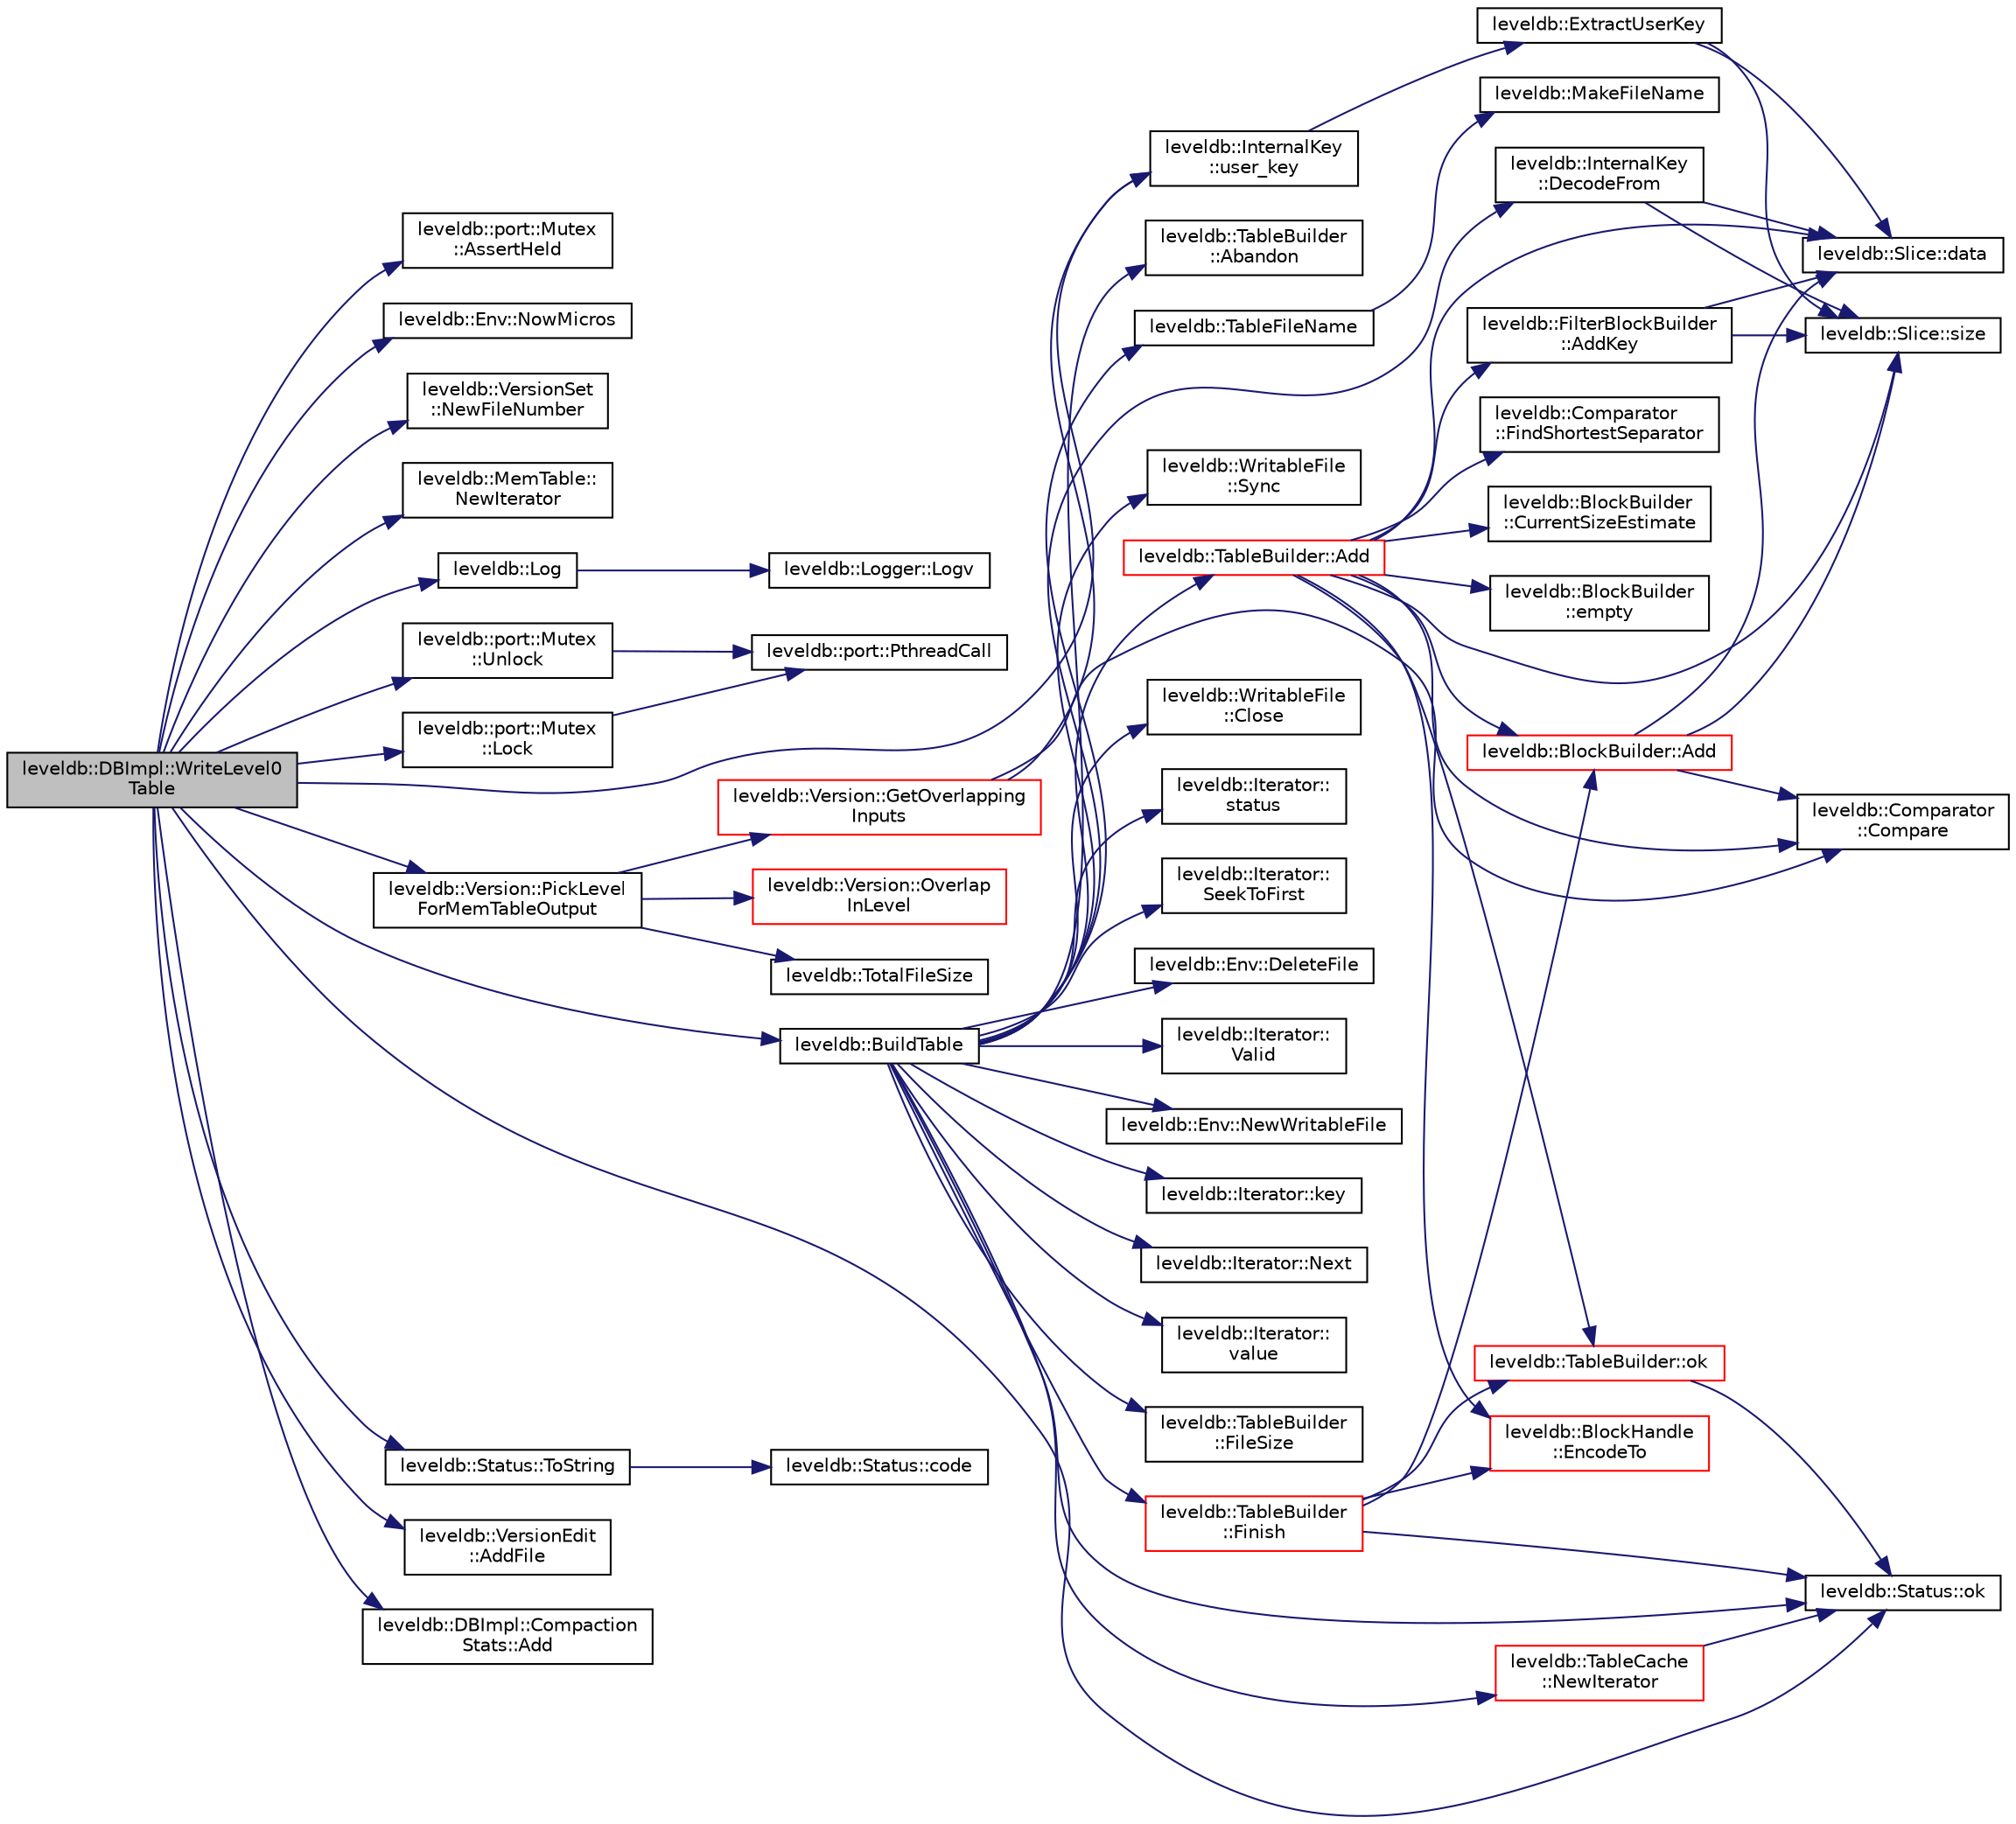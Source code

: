 digraph "leveldb::DBImpl::WriteLevel0Table"
{
  edge [fontname="Helvetica",fontsize="10",labelfontname="Helvetica",labelfontsize="10"];
  node [fontname="Helvetica",fontsize="10",shape=record];
  rankdir="LR";
  Node1 [label="leveldb::DBImpl::WriteLevel0\lTable",height=0.2,width=0.4,color="black", fillcolor="grey75", style="filled" fontcolor="black"];
  Node1 -> Node2 [color="midnightblue",fontsize="10",style="solid",fontname="Helvetica"];
  Node2 [label="leveldb::port::Mutex\l::AssertHeld",height=0.2,width=0.4,color="black", fillcolor="white", style="filled",URL="$classleveldb_1_1port_1_1_mutex.html#a9793393529f59bbb4adaf152bbbab42c"];
  Node1 -> Node3 [color="midnightblue",fontsize="10",style="solid",fontname="Helvetica"];
  Node3 [label="leveldb::Env::NowMicros",height=0.2,width=0.4,color="black", fillcolor="white", style="filled",URL="$classleveldb_1_1_env.html#a988062bcd558ac02c62522ac2c8aa39f"];
  Node1 -> Node4 [color="midnightblue",fontsize="10",style="solid",fontname="Helvetica"];
  Node4 [label="leveldb::VersionSet\l::NewFileNumber",height=0.2,width=0.4,color="black", fillcolor="white", style="filled",URL="$classleveldb_1_1_version_set.html#ac4086c848479e74c1d9eb95e250e7167"];
  Node1 -> Node5 [color="midnightblue",fontsize="10",style="solid",fontname="Helvetica"];
  Node5 [label="leveldb::MemTable::\lNewIterator",height=0.2,width=0.4,color="black", fillcolor="white", style="filled",URL="$classleveldb_1_1_mem_table.html#a396b8ba5e2ea0de25b666026f3b9235f"];
  Node1 -> Node6 [color="midnightblue",fontsize="10",style="solid",fontname="Helvetica"];
  Node6 [label="leveldb::Log",height=0.2,width=0.4,color="black", fillcolor="white", style="filled",URL="$namespaceleveldb.html#aeba9623ceee38be99bed2bc1ae082954"];
  Node6 -> Node7 [color="midnightblue",fontsize="10",style="solid",fontname="Helvetica"];
  Node7 [label="leveldb::Logger::Logv",height=0.2,width=0.4,color="black", fillcolor="white", style="filled",URL="$classleveldb_1_1_logger.html#a408e238a0028a45e9cc7aec6ad2277c5"];
  Node1 -> Node8 [color="midnightblue",fontsize="10",style="solid",fontname="Helvetica"];
  Node8 [label="leveldb::port::Mutex\l::Unlock",height=0.2,width=0.4,color="black", fillcolor="white", style="filled",URL="$classleveldb_1_1port_1_1_mutex.html#a9d69a21c53dad7732b2006acf87f006b"];
  Node8 -> Node9 [color="midnightblue",fontsize="10",style="solid",fontname="Helvetica"];
  Node9 [label="leveldb::port::PthreadCall",height=0.2,width=0.4,color="black", fillcolor="white", style="filled",URL="$namespaceleveldb_1_1port.html#a614e0b6f0b21d697fe4001dbe3d8798b"];
  Node1 -> Node10 [color="midnightblue",fontsize="10",style="solid",fontname="Helvetica"];
  Node10 [label="leveldb::BuildTable",height=0.2,width=0.4,color="black", fillcolor="white", style="filled",URL="$namespaceleveldb.html#a10e102da98819e1a1f9b254241482e65"];
  Node10 -> Node11 [color="midnightblue",fontsize="10",style="solid",fontname="Helvetica"];
  Node11 [label="leveldb::Iterator::\lSeekToFirst",height=0.2,width=0.4,color="black", fillcolor="white", style="filled",URL="$classleveldb_1_1_iterator.html#a3594967cf26ddf1d37c7b886bb48627e"];
  Node10 -> Node12 [color="midnightblue",fontsize="10",style="solid",fontname="Helvetica"];
  Node12 [label="leveldb::TableFileName",height=0.2,width=0.4,color="black", fillcolor="white", style="filled",URL="$namespaceleveldb.html#ac9107e52d0ead114d749dc4b06dfd3ec"];
  Node12 -> Node13 [color="midnightblue",fontsize="10",style="solid",fontname="Helvetica"];
  Node13 [label="leveldb::MakeFileName",height=0.2,width=0.4,color="black", fillcolor="white", style="filled",URL="$namespaceleveldb.html#a96df2d1ac438f65a90ba02abdb8eed3b"];
  Node10 -> Node14 [color="midnightblue",fontsize="10",style="solid",fontname="Helvetica"];
  Node14 [label="leveldb::Iterator::\lValid",height=0.2,width=0.4,color="black", fillcolor="white", style="filled",URL="$classleveldb_1_1_iterator.html#a38614978bfa0586327b8e237bcb46012"];
  Node10 -> Node15 [color="midnightblue",fontsize="10",style="solid",fontname="Helvetica"];
  Node15 [label="leveldb::Env::NewWritableFile",height=0.2,width=0.4,color="black", fillcolor="white", style="filled",URL="$classleveldb_1_1_env.html#a4566194f3e82fede425fdb5bb355f7de"];
  Node10 -> Node16 [color="midnightblue",fontsize="10",style="solid",fontname="Helvetica"];
  Node16 [label="leveldb::Status::ok",height=0.2,width=0.4,color="black", fillcolor="white", style="filled",URL="$classleveldb_1_1_status.html#ab31e89a858c766716e3dc952be857c65"];
  Node10 -> Node17 [color="midnightblue",fontsize="10",style="solid",fontname="Helvetica"];
  Node17 [label="leveldb::InternalKey\l::DecodeFrom",height=0.2,width=0.4,color="black", fillcolor="white", style="filled",URL="$classleveldb_1_1_internal_key.html#a5a8c9bced0ba968b6b62d91cfb19a82a"];
  Node17 -> Node18 [color="midnightblue",fontsize="10",style="solid",fontname="Helvetica"];
  Node18 [label="leveldb::Slice::data",height=0.2,width=0.4,color="black", fillcolor="white", style="filled",URL="$classleveldb_1_1_slice.html#aa64861043d9deee6889461bf0593cf73"];
  Node17 -> Node19 [color="midnightblue",fontsize="10",style="solid",fontname="Helvetica"];
  Node19 [label="leveldb::Slice::size",height=0.2,width=0.4,color="black", fillcolor="white", style="filled",URL="$classleveldb_1_1_slice.html#a947d3173f04f8a30553e89046daf91d5"];
  Node10 -> Node20 [color="midnightblue",fontsize="10",style="solid",fontname="Helvetica"];
  Node20 [label="leveldb::Iterator::key",height=0.2,width=0.4,color="black", fillcolor="white", style="filled",URL="$classleveldb_1_1_iterator.html#ad17feced6e24a1b21db5ae6940c1f220"];
  Node10 -> Node21 [color="midnightblue",fontsize="10",style="solid",fontname="Helvetica"];
  Node21 [label="leveldb::Iterator::Next",height=0.2,width=0.4,color="black", fillcolor="white", style="filled",URL="$classleveldb_1_1_iterator.html#aea54a5ca7eb942eb15770820529410e7"];
  Node10 -> Node22 [color="midnightblue",fontsize="10",style="solid",fontname="Helvetica"];
  Node22 [label="leveldb::TableBuilder::Add",height=0.2,width=0.4,color="red", fillcolor="white", style="filled",URL="$classleveldb_1_1_table_builder.html#a37bd347cb6340215475ac9b42dc19d10"];
  Node22 -> Node23 [color="midnightblue",fontsize="10",style="solid",fontname="Helvetica"];
  Node23 [label="leveldb::TableBuilder::ok",height=0.2,width=0.4,color="red", fillcolor="white", style="filled",URL="$classleveldb_1_1_table_builder.html#a1b57e9d89105a147dbebece1fb0a0bb4"];
  Node23 -> Node16 [color="midnightblue",fontsize="10",style="solid",fontname="Helvetica"];
  Node22 -> Node24 [color="midnightblue",fontsize="10",style="solid",fontname="Helvetica"];
  Node24 [label="leveldb::Comparator\l::Compare",height=0.2,width=0.4,color="black", fillcolor="white", style="filled",URL="$structleveldb_1_1_comparator.html#a05dae6edcad3c7db23827c0233d74039"];
  Node22 -> Node25 [color="midnightblue",fontsize="10",style="solid",fontname="Helvetica"];
  Node25 [label="leveldb::BlockBuilder\l::empty",height=0.2,width=0.4,color="black", fillcolor="white", style="filled",URL="$classleveldb_1_1_block_builder.html#ae8d2223984da12b810124688aa56fdcd"];
  Node22 -> Node26 [color="midnightblue",fontsize="10",style="solid",fontname="Helvetica"];
  Node26 [label="leveldb::Comparator\l::FindShortestSeparator",height=0.2,width=0.4,color="black", fillcolor="white", style="filled",URL="$structleveldb_1_1_comparator.html#abdfe6076225e95b91ffd94f646063115"];
  Node22 -> Node27 [color="midnightblue",fontsize="10",style="solid",fontname="Helvetica"];
  Node27 [label="leveldb::BlockHandle\l::EncodeTo",height=0.2,width=0.4,color="red", fillcolor="white", style="filled",URL="$classleveldb_1_1_block_handle.html#a71aa041d686d43e66ab570fce1ac388e"];
  Node22 -> Node28 [color="midnightblue",fontsize="10",style="solid",fontname="Helvetica"];
  Node28 [label="leveldb::BlockBuilder::Add",height=0.2,width=0.4,color="red", fillcolor="white", style="filled",URL="$classleveldb_1_1_block_builder.html#a17d0e23f1e7afcb874b22a0cb0b6cf17"];
  Node28 -> Node24 [color="midnightblue",fontsize="10",style="solid",fontname="Helvetica"];
  Node28 -> Node19 [color="midnightblue",fontsize="10",style="solid",fontname="Helvetica"];
  Node28 -> Node18 [color="midnightblue",fontsize="10",style="solid",fontname="Helvetica"];
  Node22 -> Node29 [color="midnightblue",fontsize="10",style="solid",fontname="Helvetica"];
  Node29 [label="leveldb::FilterBlockBuilder\l::AddKey",height=0.2,width=0.4,color="black", fillcolor="white", style="filled",URL="$classleveldb_1_1_filter_block_builder.html#a4fd9db735c5c72973cec62e4fd98137d"];
  Node29 -> Node18 [color="midnightblue",fontsize="10",style="solid",fontname="Helvetica"];
  Node29 -> Node19 [color="midnightblue",fontsize="10",style="solid",fontname="Helvetica"];
  Node22 -> Node18 [color="midnightblue",fontsize="10",style="solid",fontname="Helvetica"];
  Node22 -> Node19 [color="midnightblue",fontsize="10",style="solid",fontname="Helvetica"];
  Node22 -> Node30 [color="midnightblue",fontsize="10",style="solid",fontname="Helvetica"];
  Node30 [label="leveldb::BlockBuilder\l::CurrentSizeEstimate",height=0.2,width=0.4,color="black", fillcolor="white", style="filled",URL="$classleveldb_1_1_block_builder.html#a836fd5dfd46b72d2438a7d59a984a72f"];
  Node10 -> Node31 [color="midnightblue",fontsize="10",style="solid",fontname="Helvetica"];
  Node31 [label="leveldb::Iterator::\lvalue",height=0.2,width=0.4,color="black", fillcolor="white", style="filled",URL="$classleveldb_1_1_iterator.html#a613ac2e965518aad7a064c64c72bcf7c"];
  Node10 -> Node32 [color="midnightblue",fontsize="10",style="solid",fontname="Helvetica"];
  Node32 [label="leveldb::TableBuilder\l::Finish",height=0.2,width=0.4,color="red", fillcolor="white", style="filled",URL="$classleveldb_1_1_table_builder.html#a88f4bae006782e24462362d489dd3f35"];
  Node32 -> Node23 [color="midnightblue",fontsize="10",style="solid",fontname="Helvetica"];
  Node32 -> Node27 [color="midnightblue",fontsize="10",style="solid",fontname="Helvetica"];
  Node32 -> Node28 [color="midnightblue",fontsize="10",style="solid",fontname="Helvetica"];
  Node32 -> Node16 [color="midnightblue",fontsize="10",style="solid",fontname="Helvetica"];
  Node10 -> Node33 [color="midnightblue",fontsize="10",style="solid",fontname="Helvetica"];
  Node33 [label="leveldb::TableBuilder\l::FileSize",height=0.2,width=0.4,color="black", fillcolor="white", style="filled",URL="$classleveldb_1_1_table_builder.html#a5844a15a8f94d2c44da709937f29039c"];
  Node10 -> Node34 [color="midnightblue",fontsize="10",style="solid",fontname="Helvetica"];
  Node34 [label="leveldb::TableBuilder\l::Abandon",height=0.2,width=0.4,color="black", fillcolor="white", style="filled",URL="$classleveldb_1_1_table_builder.html#a3b4dded079f960b8624bdfa13d967b94"];
  Node10 -> Node35 [color="midnightblue",fontsize="10",style="solid",fontname="Helvetica"];
  Node35 [label="leveldb::WritableFile\l::Sync",height=0.2,width=0.4,color="black", fillcolor="white", style="filled",URL="$classleveldb_1_1_writable_file.html#a2d2dcef02a2c9e71f3d39125bcd5a606"];
  Node10 -> Node36 [color="midnightblue",fontsize="10",style="solid",fontname="Helvetica"];
  Node36 [label="leveldb::WritableFile\l::Close",height=0.2,width=0.4,color="black", fillcolor="white", style="filled",URL="$classleveldb_1_1_writable_file.html#a2efbf9c02a26028b5002df73b4393915"];
  Node10 -> Node37 [color="midnightblue",fontsize="10",style="solid",fontname="Helvetica"];
  Node37 [label="leveldb::TableCache\l::NewIterator",height=0.2,width=0.4,color="red", fillcolor="white", style="filled",URL="$classleveldb_1_1_table_cache.html#afe8c83b1cbbf3bfc06c66a69611aa250"];
  Node37 -> Node16 [color="midnightblue",fontsize="10",style="solid",fontname="Helvetica"];
  Node10 -> Node38 [color="midnightblue",fontsize="10",style="solid",fontname="Helvetica"];
  Node38 [label="leveldb::Iterator::\lstatus",height=0.2,width=0.4,color="black", fillcolor="white", style="filled",URL="$classleveldb_1_1_iterator.html#ac84f34623a031b7eeb23409320f76376"];
  Node10 -> Node39 [color="midnightblue",fontsize="10",style="solid",fontname="Helvetica"];
  Node39 [label="leveldb::Env::DeleteFile",height=0.2,width=0.4,color="black", fillcolor="white", style="filled",URL="$classleveldb_1_1_env.html#ac956b984466d5f09309664177687f9af"];
  Node1 -> Node40 [color="midnightblue",fontsize="10",style="solid",fontname="Helvetica"];
  Node40 [label="leveldb::port::Mutex\l::Lock",height=0.2,width=0.4,color="black", fillcolor="white", style="filled",URL="$classleveldb_1_1port_1_1_mutex.html#a9a4da7195ce1802c077bc4d0035d4dd1"];
  Node40 -> Node9 [color="midnightblue",fontsize="10",style="solid",fontname="Helvetica"];
  Node1 -> Node41 [color="midnightblue",fontsize="10",style="solid",fontname="Helvetica"];
  Node41 [label="leveldb::Status::ToString",height=0.2,width=0.4,color="black", fillcolor="white", style="filled",URL="$classleveldb_1_1_status.html#aa8b56d8fe2cd1873778de5d1e5407866"];
  Node41 -> Node42 [color="midnightblue",fontsize="10",style="solid",fontname="Helvetica"];
  Node42 [label="leveldb::Status::code",height=0.2,width=0.4,color="black", fillcolor="white", style="filled",URL="$classleveldb_1_1_status.html#a7e1c5239636c9e0ffff6df6144f32af3"];
  Node1 -> Node16 [color="midnightblue",fontsize="10",style="solid",fontname="Helvetica"];
  Node1 -> Node43 [color="midnightblue",fontsize="10",style="solid",fontname="Helvetica"];
  Node43 [label="leveldb::InternalKey\l::user_key",height=0.2,width=0.4,color="black", fillcolor="white", style="filled",URL="$classleveldb_1_1_internal_key.html#a8eeee76862e806006549784fe21fff61"];
  Node43 -> Node44 [color="midnightblue",fontsize="10",style="solid",fontname="Helvetica"];
  Node44 [label="leveldb::ExtractUserKey",height=0.2,width=0.4,color="black", fillcolor="white", style="filled",URL="$namespaceleveldb.html#a1c889869840312393b805ad91a41b94f"];
  Node44 -> Node19 [color="midnightblue",fontsize="10",style="solid",fontname="Helvetica"];
  Node44 -> Node18 [color="midnightblue",fontsize="10",style="solid",fontname="Helvetica"];
  Node1 -> Node45 [color="midnightblue",fontsize="10",style="solid",fontname="Helvetica"];
  Node45 [label="leveldb::Version::PickLevel\lForMemTableOutput",height=0.2,width=0.4,color="black", fillcolor="white", style="filled",URL="$classleveldb_1_1_version.html#ac3b623319110ed2a9491723dd4675431"];
  Node45 -> Node46 [color="midnightblue",fontsize="10",style="solid",fontname="Helvetica"];
  Node46 [label="leveldb::Version::Overlap\lInLevel",height=0.2,width=0.4,color="red", fillcolor="white", style="filled",URL="$classleveldb_1_1_version.html#a7945e88b8a4f2f7b6f3201cb3d791f1e"];
  Node45 -> Node47 [color="midnightblue",fontsize="10",style="solid",fontname="Helvetica"];
  Node47 [label="leveldb::Version::GetOverlapping\lInputs",height=0.2,width=0.4,color="red", fillcolor="white", style="filled",URL="$classleveldb_1_1_version.html#afd86dffba7ce5229778bddd546517392"];
  Node47 -> Node43 [color="midnightblue",fontsize="10",style="solid",fontname="Helvetica"];
  Node47 -> Node24 [color="midnightblue",fontsize="10",style="solid",fontname="Helvetica"];
  Node45 -> Node48 [color="midnightblue",fontsize="10",style="solid",fontname="Helvetica"];
  Node48 [label="leveldb::TotalFileSize",height=0.2,width=0.4,color="black", fillcolor="white", style="filled",URL="$namespaceleveldb.html#a8d7291b08be6643bcfb46c475f779f9e"];
  Node1 -> Node49 [color="midnightblue",fontsize="10",style="solid",fontname="Helvetica"];
  Node49 [label="leveldb::VersionEdit\l::AddFile",height=0.2,width=0.4,color="black", fillcolor="white", style="filled",URL="$classleveldb_1_1_version_edit.html#a4cd5cc92761b7ae5b5f9cff46cb88263"];
  Node1 -> Node50 [color="midnightblue",fontsize="10",style="solid",fontname="Helvetica"];
  Node50 [label="leveldb::DBImpl::Compaction\lStats::Add",height=0.2,width=0.4,color="black", fillcolor="white", style="filled",URL="$structleveldb_1_1_d_b_impl_1_1_compaction_stats.html#ae368f762a8b5d59e727faa94f393b7f0"];
}
